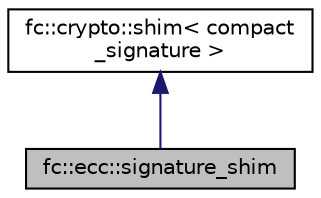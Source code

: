 digraph "fc::ecc::signature_shim"
{
  edge [fontname="Helvetica",fontsize="10",labelfontname="Helvetica",labelfontsize="10"];
  node [fontname="Helvetica",fontsize="10",shape=record];
  Node0 [label="fc::ecc::signature_shim",height=0.2,width=0.4,color="black", fillcolor="grey75", style="filled", fontcolor="black"];
  Node1 -> Node0 [dir="back",color="midnightblue",fontsize="10",style="solid"];
  Node1 [label="fc::crypto::shim\< compact\l_signature \>",height=0.2,width=0.4,color="black", fillcolor="white", style="filled",URL="$structfc_1_1crypto_1_1shim.html"];
}
